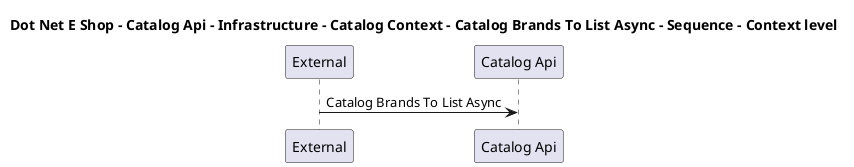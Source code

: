 @startuml

title Dot Net E Shop - Catalog Api - Infrastructure - Catalog Context - Catalog Brands To List Async - Sequence - Context level

participant "External" as C4InterFlow.SoftwareSystems.ExternalSystem
participant "Catalog Api" as DotNetEShop.SoftwareSystems.CatalogApi

C4InterFlow.SoftwareSystems.ExternalSystem -> DotNetEShop.SoftwareSystems.CatalogApi : Catalog Brands To List Async


@enduml
